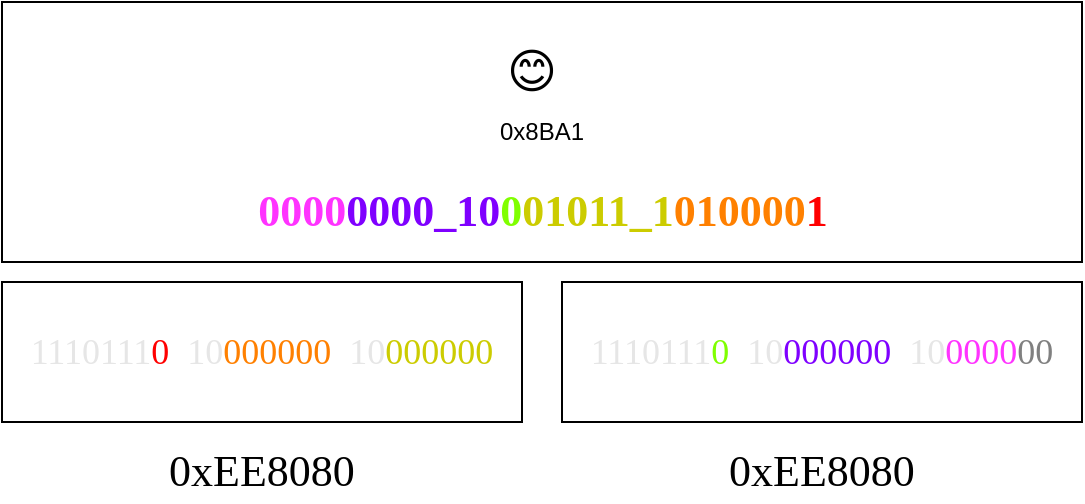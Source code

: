 <mxfile>
    <diagram id="919AZCYdJnvEH8ePg3su" name="第 1 页">
        <mxGraphModel dx="841" dy="603" grid="1" gridSize="10" guides="1" tooltips="1" connect="1" arrows="1" fold="1" page="1" pageScale="1" pageWidth="827" pageHeight="1169" math="0" shadow="0">
            <root>
                <mxCell id="0"/>
                <mxCell id="1" parent="0"/>
                <mxCell id="6" value="" style="rounded=0;whiteSpace=wrap;html=1;fontFamily=Tahoma;fontSize=22;" parent="1" vertex="1">
                    <mxGeometry x="130" y="280" width="260" height="70" as="geometry"/>
                </mxCell>
                <mxCell id="8" value="" style="group" parent="1" vertex="1" connectable="0">
                    <mxGeometry x="130" y="140" width="540" height="130" as="geometry"/>
                </mxCell>
                <mxCell id="2" value="" style="rounded=0;whiteSpace=wrap;html=1;" parent="8" vertex="1">
                    <mxGeometry width="540.0" height="130" as="geometry"/>
                </mxCell>
                <mxCell id="3" value="0x8BA1" style="text;html=1;strokeColor=none;fillColor=none;align=center;verticalAlign=middle;whiteSpace=wrap;rounded=0;" parent="8" vertex="1">
                    <mxGeometry x="195.0" y="50" width="150" height="30" as="geometry"/>
                </mxCell>
                <mxCell id="4" value="&lt;font color=&quot;#ff33ff&quot;&gt;0000&lt;/font&gt;&lt;font color=&quot;#7f00ff&quot;&gt;0000_10&lt;/font&gt;&lt;font color=&quot;#80ff00&quot;&gt;0&lt;/font&gt;&lt;font color=&quot;#cccc00&quot;&gt;01011_1&lt;/font&gt;&lt;font color=&quot;#ff8000&quot;&gt;010000&lt;/font&gt;&lt;font color=&quot;#ff0000&quot;&gt;1&lt;/font&gt;" style="text;html=1;strokeColor=none;fillColor=none;align=center;verticalAlign=middle;whiteSpace=wrap;rounded=0;fontSize=22;fontStyle=1;fontFamily=Tahoma;" parent="8" vertex="1">
                    <mxGeometry x="27.5" y="90" width="485.0" height="30" as="geometry"/>
                </mxCell>
                <mxCell id="5" value="😊" style="text;html=1;strokeColor=none;fillColor=none;align=center;verticalAlign=middle;whiteSpace=wrap;rounded=0;fontSize=24;" parent="8" vertex="1">
                    <mxGeometry x="210" y="20" width="110.0" height="30" as="geometry"/>
                </mxCell>
                <mxCell id="10" value="0xEE8080" style="text;html=1;strokeColor=none;fillColor=none;align=center;verticalAlign=middle;whiteSpace=wrap;rounded=0;fontFamily=Tahoma;fontSize=22;" parent="1" vertex="1">
                    <mxGeometry x="205" y="360" width="110" height="30" as="geometry"/>
                </mxCell>
                <mxCell id="11" value="0xEE8080" style="text;html=1;strokeColor=none;fillColor=none;align=center;verticalAlign=middle;whiteSpace=wrap;rounded=0;fontFamily=Tahoma;fontSize=22;" parent="1" vertex="1">
                    <mxGeometry x="485" y="360" width="110" height="30" as="geometry"/>
                </mxCell>
                <mxCell id="16" value="&lt;font color=&quot;#e6e6e6&quot;&gt;1110111&lt;/font&gt;&lt;font color=&quot;#ff0000&quot;&gt;0&lt;/font&gt;&lt;font color=&quot;#ffffff&quot;&gt;_&lt;/font&gt;&lt;font color=&quot;#e6e6e6&quot;&gt;10&lt;/font&gt;&lt;font color=&quot;#ff8000&quot;&gt;000000&lt;/font&gt;&lt;font color=&quot;#ffffff&quot;&gt;_&lt;/font&gt;&lt;font color=&quot;#e6e6e6&quot;&gt;10&lt;/font&gt;&lt;font color=&quot;#cccc00&quot;&gt;000000&lt;/font&gt;" style="text;html=1;strokeColor=none;fillColor=none;align=center;verticalAlign=middle;whiteSpace=wrap;rounded=0;fontFamily=Tahoma;fontSize=18;" parent="1" vertex="1">
                    <mxGeometry x="140" y="300" width="240" height="30" as="geometry"/>
                </mxCell>
                <mxCell id="17" value="" style="rounded=0;whiteSpace=wrap;html=1;fontFamily=Tahoma;fontSize=22;" parent="1" vertex="1">
                    <mxGeometry x="410" y="280" width="260" height="70" as="geometry"/>
                </mxCell>
                <mxCell id="18" value="&lt;font color=&quot;#e6e6e6&quot;&gt;1110111&lt;/font&gt;&lt;font color=&quot;#80ff00&quot;&gt;0&lt;/font&gt;&lt;font color=&quot;#ffffff&quot;&gt;_&lt;/font&gt;&lt;font color=&quot;#e6e6e6&quot;&gt;10&lt;/font&gt;&lt;font color=&quot;#7f00ff&quot;&gt;000000&lt;/font&gt;&lt;font color=&quot;#ffffff&quot;&gt;_&lt;/font&gt;&lt;font color=&quot;#e6e6e6&quot;&gt;10&lt;/font&gt;&lt;font color=&quot;#ff33ff&quot;&gt;0000&lt;/font&gt;&lt;font color=&quot;#808080&quot;&gt;00&lt;/font&gt;" style="text;html=1;strokeColor=none;fillColor=none;align=center;verticalAlign=middle;whiteSpace=wrap;rounded=0;fontFamily=Tahoma;fontSize=18;" parent="1" vertex="1">
                    <mxGeometry x="420" y="300" width="240" height="30" as="geometry"/>
                </mxCell>
            </root>
        </mxGraphModel>
    </diagram>
</mxfile>
